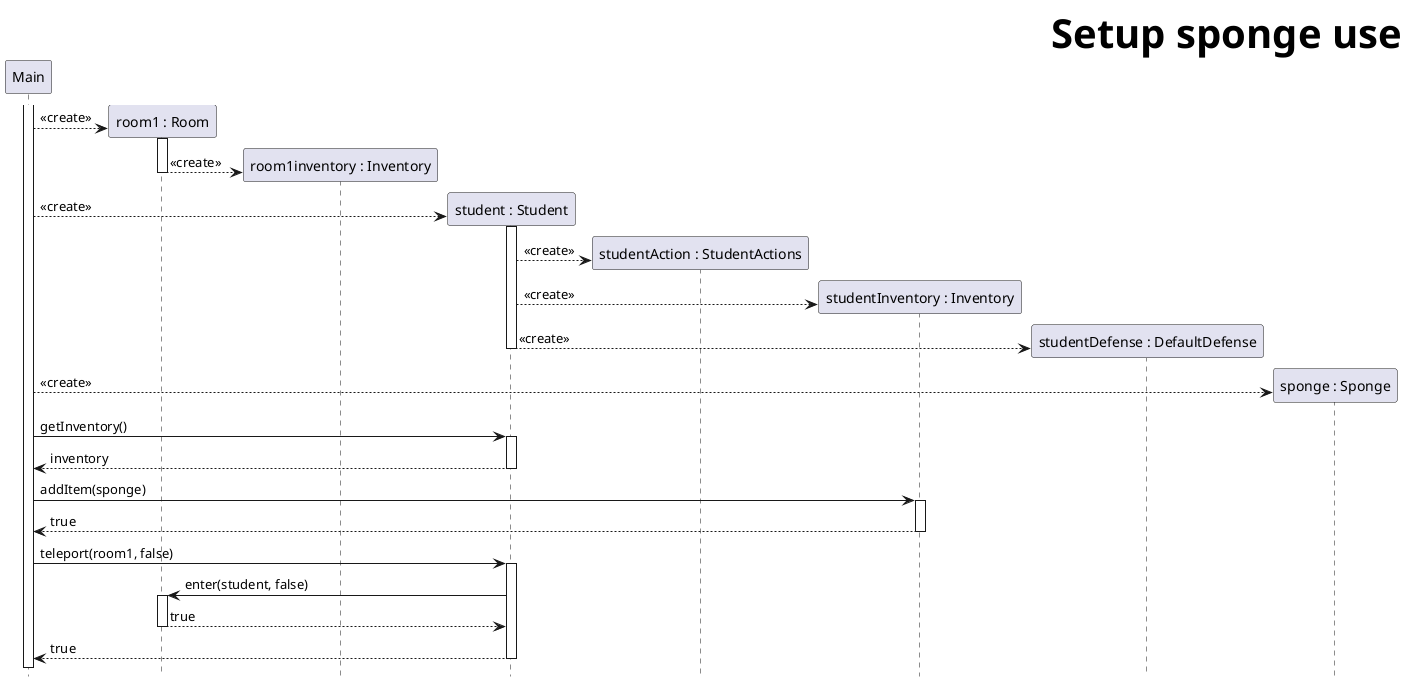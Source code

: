 @startuml UseSponge
skinparam headerFontSize 40
skinparam HeaderFontColor #000000
skinparam HeaderFontStyle bold
header Setup sponge use
hide footbox

participant main as "Main"
activate main

create room1 as "room1 : Room"
main --> room1 ++: <<create>>
create r1inv as "room1inventory : Inventory"
room1 --> r1inv --: <<create>>

create student as "student : Student"
main --> student ++: <<create>>
create studentAction as "studentAction : StudentActions"
student --> studentAction : <<create>>
create inventory as "studentInventory : Inventory"
student --> inventory : <<create>>
create defense as "studentDefense : DefaultDefense"
student --> defense --: <<create>>
create sponge as "sponge : Sponge"
main --> sponge: <<create>>

main -> student ++: getInventory()
return inventory

main -> inventory ++: addItem(sponge)
return true

main -> student ++ : teleport(room1, false)
student -> room1 ++ : enter(student, false)
return true
return true
' ez garantált, hiszen a szoba mérete legalább 1

@enduml